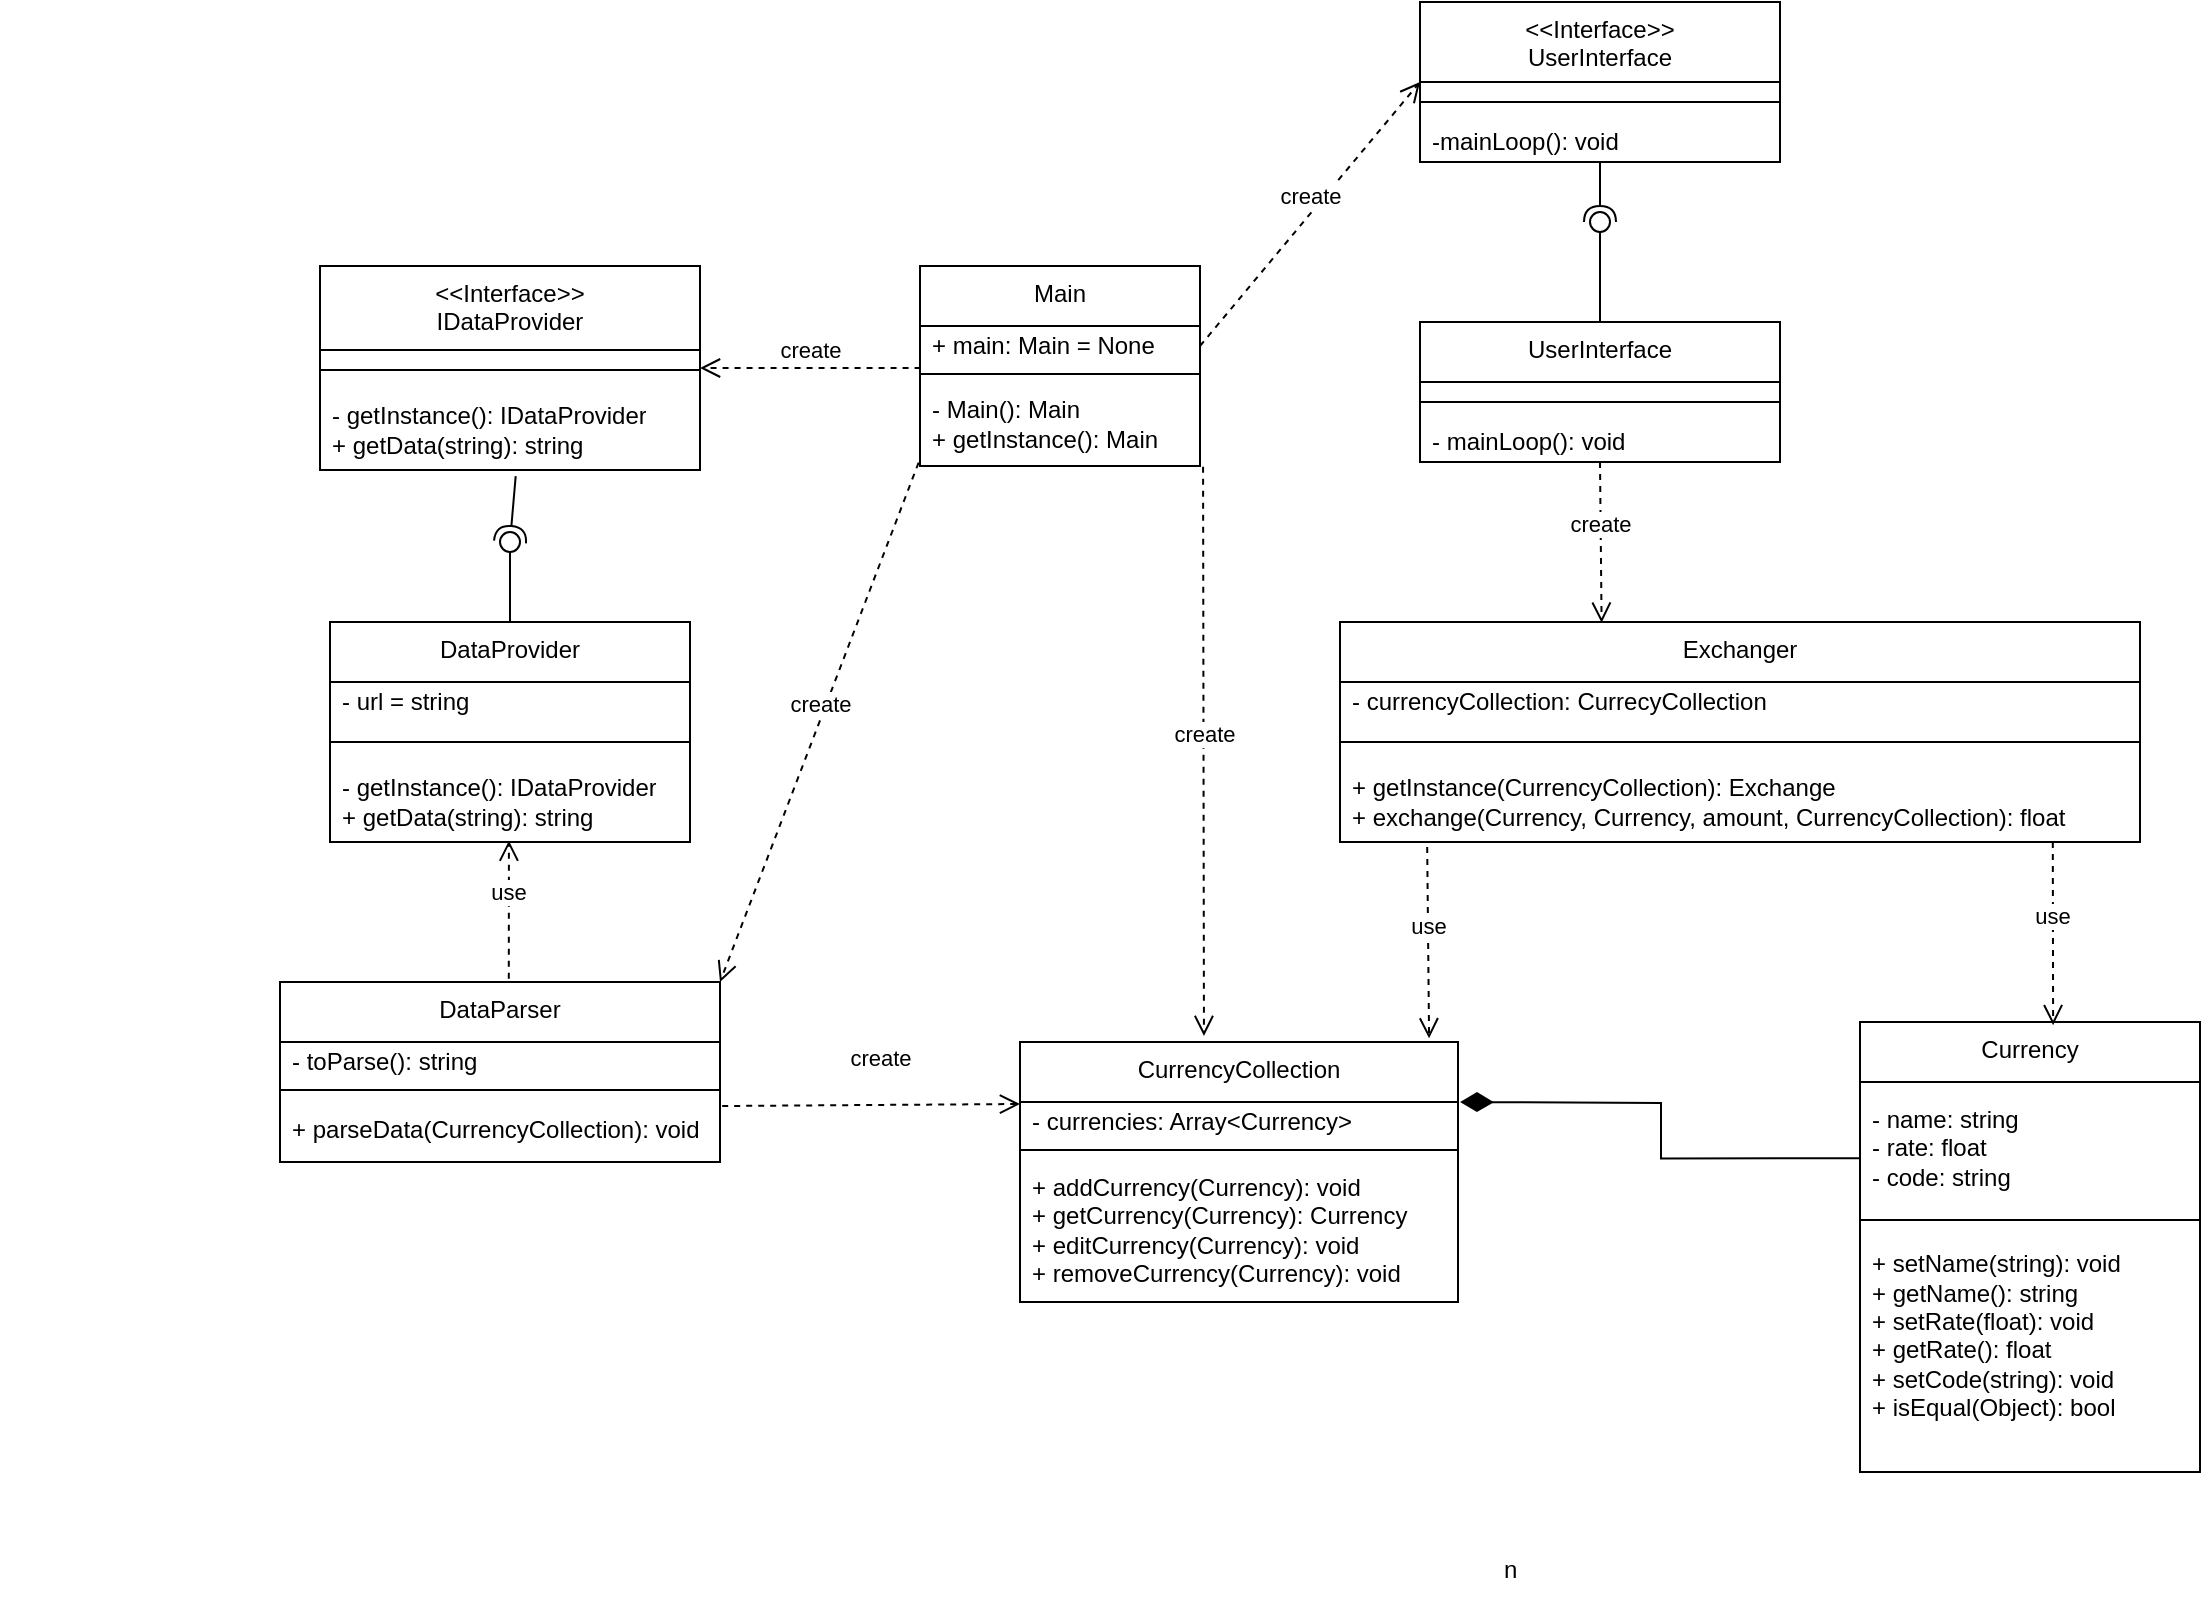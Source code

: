 <mxfile version="24.8.0">
  <diagram name="Strona-1" id="kVUnlJx-WHvOgBzkblsp">
    <mxGraphModel dx="786" dy="725" grid="1" gridSize="10" guides="1" tooltips="1" connect="1" arrows="1" fold="1" page="1" pageScale="1" pageWidth="827" pageHeight="1169" math="0" shadow="0">
      <root>
        <mxCell id="0" />
        <mxCell id="1" parent="0" />
        <mxCell id="31UsZLCRyv14G394blW1-5" value="Currency" style="swimlane;fontStyle=0;align=center;verticalAlign=top;childLayout=stackLayout;horizontal=1;startSize=30;horizontalStack=0;resizeParent=1;resizeParentMax=0;resizeLast=0;collapsible=0;marginBottom=0;html=1;whiteSpace=wrap;" parent="1" vertex="1">
          <mxGeometry x="1830" y="720" width="170" height="225" as="geometry" />
        </mxCell>
        <mxCell id="31UsZLCRyv14G394blW1-6" value="&lt;div&gt;- name: string&lt;/div&gt;&lt;div&gt;- rate: float&lt;br&gt;&lt;/div&gt;- code: string" style="text;html=1;strokeColor=none;fillColor=none;align=left;verticalAlign=middle;spacingLeft=4;spacingRight=4;overflow=hidden;rotatable=0;points=[[0,0.5],[1,0.5]];portConstraint=eastwest;whiteSpace=wrap;" parent="31UsZLCRyv14G394blW1-5" vertex="1">
          <mxGeometry y="30" width="170" height="65" as="geometry" />
        </mxCell>
        <mxCell id="31UsZLCRyv14G394blW1-7" value="" style="line;strokeWidth=1;fillColor=none;align=left;verticalAlign=middle;spacingTop=-1;spacingLeft=3;spacingRight=3;rotatable=0;labelPosition=right;points=[];portConstraint=eastwest;" parent="31UsZLCRyv14G394blW1-5" vertex="1">
          <mxGeometry y="95" width="170" height="8" as="geometry" />
        </mxCell>
        <mxCell id="31UsZLCRyv14G394blW1-8" value="&lt;div&gt;+ setName(string): void&lt;/div&gt;&lt;div&gt;+ getName(): string&lt;/div&gt;&lt;div&gt;+ setRate(float): void&lt;/div&gt;&lt;div&gt;+ getRate(): float&lt;br&gt;&lt;/div&gt;&lt;div&gt;+ setCode(string): void&lt;/div&gt;&lt;div&gt;+ isEqual(Object): bool&lt;br&gt;&lt;/div&gt;&lt;div&gt;&lt;br&gt;&lt;/div&gt;" style="text;html=1;strokeColor=none;fillColor=none;align=left;verticalAlign=middle;spacingLeft=4;spacingRight=4;overflow=hidden;rotatable=0;points=[[0,0.5],[1,0.5]];portConstraint=eastwest;whiteSpace=wrap;" parent="31UsZLCRyv14G394blW1-5" vertex="1">
          <mxGeometry y="103" width="170" height="122" as="geometry" />
        </mxCell>
        <mxCell id="31UsZLCRyv14G394blW1-9" value="DataProvider" style="swimlane;fontStyle=0;align=center;verticalAlign=top;childLayout=stackLayout;horizontal=1;startSize=30;horizontalStack=0;resizeParent=1;resizeParentMax=0;resizeLast=0;collapsible=0;marginBottom=0;html=1;whiteSpace=wrap;" parent="1" vertex="1">
          <mxGeometry x="1065" y="520" width="180" height="110" as="geometry" />
        </mxCell>
        <mxCell id="31UsZLCRyv14G394blW1-10" value="- url = string" style="text;html=1;strokeColor=none;fillColor=none;align=left;verticalAlign=middle;spacingLeft=4;spacingRight=4;overflow=hidden;rotatable=0;points=[[0,0.5],[1,0.5]];portConstraint=eastwest;whiteSpace=wrap;" parent="31UsZLCRyv14G394blW1-9" vertex="1">
          <mxGeometry y="30" width="180" height="20" as="geometry" />
        </mxCell>
        <mxCell id="31UsZLCRyv14G394blW1-11" value="" style="line;strokeWidth=1;fillColor=none;align=left;verticalAlign=middle;spacingTop=-1;spacingLeft=3;spacingRight=3;rotatable=0;labelPosition=right;points=[];portConstraint=eastwest;" parent="31UsZLCRyv14G394blW1-9" vertex="1">
          <mxGeometry y="50" width="180" height="20" as="geometry" />
        </mxCell>
        <mxCell id="31UsZLCRyv14G394blW1-12" value="&lt;div&gt;- getInstance(): IDataProvider&lt;/div&gt;&lt;div&gt;+ getData(string): string&lt;br&gt;&lt;/div&gt;" style="text;html=1;strokeColor=none;fillColor=none;align=left;verticalAlign=middle;spacingLeft=4;spacingRight=4;overflow=hidden;rotatable=0;points=[[0,0.5],[1,0.5]];portConstraint=eastwest;whiteSpace=wrap;" parent="31UsZLCRyv14G394blW1-9" vertex="1">
          <mxGeometry y="70" width="180" height="40" as="geometry" />
        </mxCell>
        <mxCell id="31UsZLCRyv14G394blW1-13" value="Main" style="swimlane;fontStyle=0;align=center;verticalAlign=top;childLayout=stackLayout;horizontal=1;startSize=30;horizontalStack=0;resizeParent=1;resizeParentMax=0;resizeLast=0;collapsible=0;marginBottom=0;html=1;whiteSpace=wrap;" parent="1" vertex="1">
          <mxGeometry x="1360" y="342" width="140" height="100" as="geometry" />
        </mxCell>
        <mxCell id="31UsZLCRyv14G394blW1-14" value="+ main: Main = None" style="text;html=1;strokeColor=none;fillColor=none;align=left;verticalAlign=middle;spacingLeft=4;spacingRight=4;overflow=hidden;rotatable=0;points=[[0,0.5],[1,0.5]];portConstraint=eastwest;whiteSpace=wrap;" parent="31UsZLCRyv14G394blW1-13" vertex="1">
          <mxGeometry y="30" width="140" height="20" as="geometry" />
        </mxCell>
        <mxCell id="31UsZLCRyv14G394blW1-15" value="" style="line;strokeWidth=1;fillColor=none;align=left;verticalAlign=middle;spacingTop=-1;spacingLeft=3;spacingRight=3;rotatable=0;labelPosition=right;points=[];portConstraint=eastwest;" parent="31UsZLCRyv14G394blW1-13" vertex="1">
          <mxGeometry y="50" width="140" height="8" as="geometry" />
        </mxCell>
        <mxCell id="31UsZLCRyv14G394blW1-16" value="&lt;div&gt;- Main(): Main&lt;/div&gt;&lt;div&gt;+ getInstance(): Main&lt;br&gt;&lt;/div&gt;" style="text;html=1;strokeColor=none;fillColor=none;align=left;verticalAlign=middle;spacingLeft=4;spacingRight=4;overflow=hidden;rotatable=0;points=[[0,0.5],[1,0.5]];portConstraint=eastwest;whiteSpace=wrap;" parent="31UsZLCRyv14G394blW1-13" vertex="1">
          <mxGeometry y="58" width="140" height="42" as="geometry" />
        </mxCell>
        <mxCell id="31UsZLCRyv14G394blW1-17" value="CurrencyCollection" style="swimlane;fontStyle=0;align=center;verticalAlign=top;childLayout=stackLayout;horizontal=1;startSize=30;horizontalStack=0;resizeParent=1;resizeParentMax=0;resizeLast=0;collapsible=0;marginBottom=0;html=1;whiteSpace=wrap;" parent="1" vertex="1">
          <mxGeometry x="1410" y="730" width="219" height="130" as="geometry" />
        </mxCell>
        <mxCell id="31UsZLCRyv14G394blW1-18" value="- currencies: Array&amp;lt;Currency&amp;gt;" style="text;html=1;strokeColor=none;fillColor=none;align=left;verticalAlign=middle;spacingLeft=4;spacingRight=4;overflow=hidden;rotatable=0;points=[[0,0.5],[1,0.5]];portConstraint=eastwest;whiteSpace=wrap;" parent="31UsZLCRyv14G394blW1-17" vertex="1">
          <mxGeometry y="30" width="219" height="20" as="geometry" />
        </mxCell>
        <mxCell id="31UsZLCRyv14G394blW1-19" value="" style="line;strokeWidth=1;fillColor=none;align=left;verticalAlign=middle;spacingTop=-1;spacingLeft=3;spacingRight=3;rotatable=0;labelPosition=right;points=[];portConstraint=eastwest;" parent="31UsZLCRyv14G394blW1-17" vertex="1">
          <mxGeometry y="50" width="219" height="8" as="geometry" />
        </mxCell>
        <mxCell id="31UsZLCRyv14G394blW1-20" value="&lt;div&gt;+ addCurrency(Currency): void&lt;br&gt;&lt;/div&gt;&lt;div&gt;+ getCurrency(Currency): Currency&lt;br&gt;&lt;/div&gt;&lt;div&gt;+ editCurrency(Currency): void&lt;br&gt;&lt;/div&gt;&lt;div&gt;+ removeCurrency(Currency): void&lt;br&gt;&lt;/div&gt;" style="text;html=1;strokeColor=none;fillColor=none;align=left;verticalAlign=middle;spacingLeft=4;spacingRight=4;overflow=hidden;rotatable=0;points=[[0,0.5],[1,0.5]];portConstraint=eastwest;whiteSpace=wrap;" parent="31UsZLCRyv14G394blW1-17" vertex="1">
          <mxGeometry y="58" width="219" height="72" as="geometry" />
        </mxCell>
        <mxCell id="31UsZLCRyv14G394blW1-21" value="DataParser" style="swimlane;fontStyle=0;align=center;verticalAlign=top;childLayout=stackLayout;horizontal=1;startSize=30;horizontalStack=0;resizeParent=1;resizeParentMax=0;resizeLast=0;collapsible=0;marginBottom=0;html=1;whiteSpace=wrap;" parent="1" vertex="1">
          <mxGeometry x="1040" y="700" width="220" height="90" as="geometry" />
        </mxCell>
        <mxCell id="31UsZLCRyv14G394blW1-22" value="- toParse(): string" style="text;html=1;strokeColor=none;fillColor=none;align=left;verticalAlign=middle;spacingLeft=4;spacingRight=4;overflow=hidden;rotatable=0;points=[[0,0.5],[1,0.5]];portConstraint=eastwest;whiteSpace=wrap;" parent="31UsZLCRyv14G394blW1-21" vertex="1">
          <mxGeometry y="30" width="220" height="20" as="geometry" />
        </mxCell>
        <mxCell id="31UsZLCRyv14G394blW1-23" value="" style="line;strokeWidth=1;fillColor=none;align=left;verticalAlign=middle;spacingTop=-1;spacingLeft=3;spacingRight=3;rotatable=0;labelPosition=right;points=[];portConstraint=eastwest;" parent="31UsZLCRyv14G394blW1-21" vertex="1">
          <mxGeometry y="50" width="220" height="8" as="geometry" />
        </mxCell>
        <mxCell id="31UsZLCRyv14G394blW1-24" value="+ parseData(CurrencyCollection): void" style="text;html=1;strokeColor=none;fillColor=none;align=left;verticalAlign=middle;spacingLeft=4;spacingRight=4;overflow=hidden;rotatable=0;points=[[0,0.5],[1,0.5]];portConstraint=eastwest;whiteSpace=wrap;" parent="31UsZLCRyv14G394blW1-21" vertex="1">
          <mxGeometry y="58" width="220" height="32" as="geometry" />
        </mxCell>
        <mxCell id="31UsZLCRyv14G394blW1-25" value="Exchanger" style="swimlane;fontStyle=0;align=center;verticalAlign=top;childLayout=stackLayout;horizontal=1;startSize=30;horizontalStack=0;resizeParent=1;resizeParentMax=0;resizeLast=0;collapsible=0;marginBottom=0;html=1;whiteSpace=wrap;" parent="1" vertex="1">
          <mxGeometry x="1570" y="520" width="400" height="110" as="geometry" />
        </mxCell>
        <mxCell id="31UsZLCRyv14G394blW1-26" value="- currencyCollection: CurrecyCollection" style="text;html=1;strokeColor=none;fillColor=none;align=left;verticalAlign=middle;spacingLeft=4;spacingRight=4;overflow=hidden;rotatable=0;points=[[0,0.5],[1,0.5]];portConstraint=eastwest;whiteSpace=wrap;" parent="31UsZLCRyv14G394blW1-25" vertex="1">
          <mxGeometry y="30" width="400" height="20" as="geometry" />
        </mxCell>
        <mxCell id="31UsZLCRyv14G394blW1-27" value="" style="line;strokeWidth=1;fillColor=none;align=left;verticalAlign=middle;spacingTop=-1;spacingLeft=3;spacingRight=3;rotatable=0;labelPosition=right;points=[];portConstraint=eastwest;" parent="31UsZLCRyv14G394blW1-25" vertex="1">
          <mxGeometry y="50" width="400" height="20" as="geometry" />
        </mxCell>
        <mxCell id="31UsZLCRyv14G394blW1-28" value="&lt;div&gt;+ getInstance(CurrencyCollection): Exchange&lt;/div&gt;&lt;div&gt;+ exchange(Currency, Currency, amount, CurrencyCollection): float&lt;br&gt;&lt;/div&gt;" style="text;html=1;strokeColor=none;fillColor=none;align=left;verticalAlign=middle;spacingLeft=4;spacingRight=4;overflow=hidden;rotatable=0;points=[[0,0.5],[1,0.5]];portConstraint=eastwest;whiteSpace=wrap;" parent="31UsZLCRyv14G394blW1-25" vertex="1">
          <mxGeometry y="70" width="400" height="40" as="geometry" />
        </mxCell>
        <mxCell id="31UsZLCRyv14G394blW1-29" value="use" style="html=1;verticalAlign=bottom;endArrow=open;dashed=1;endSize=8;curved=0;rounded=0;exitX=0.52;exitY=-0.018;exitDx=0;exitDy=0;entryX=0.497;entryY=0.983;entryDx=0;entryDy=0;entryPerimeter=0;exitPerimeter=0;" parent="1" source="31UsZLCRyv14G394blW1-21" target="31UsZLCRyv14G394blW1-12" edge="1">
          <mxGeometry relative="1" as="geometry">
            <mxPoint x="1120" y="630" as="sourcePoint" />
            <mxPoint x="1040" y="450" as="targetPoint" />
          </mxGeometry>
        </mxCell>
        <mxCell id="31UsZLCRyv14G394blW1-30" value="&lt;div&gt;create&lt;/div&gt;&lt;div&gt;&lt;br&gt;&lt;/div&gt;" style="html=1;verticalAlign=bottom;endArrow=open;dashed=1;endSize=8;curved=0;rounded=0;entryX=0;entryY=0.05;entryDx=0;entryDy=0;exitX=1.005;exitY=0.125;exitDx=0;exitDy=0;entryPerimeter=0;exitPerimeter=0;" parent="1" source="31UsZLCRyv14G394blW1-24" target="31UsZLCRyv14G394blW1-18" edge="1">
          <mxGeometry x="0.06" y="1" relative="1" as="geometry">
            <mxPoint x="1120" y="630" as="sourcePoint" />
            <mxPoint x="1280" y="880" as="targetPoint" />
            <mxPoint as="offset" />
          </mxGeometry>
        </mxCell>
        <mxCell id="31UsZLCRyv14G394blW1-32" value="" style="endArrow=none;html=1;endSize=12;startArrow=diamondThin;startSize=14;startFill=1;edgeStyle=orthogonalEdgeStyle;align=left;verticalAlign=bottom;rounded=0;endFill=0;entryX=0.001;entryY=0.587;entryDx=0;entryDy=0;entryPerimeter=0;" parent="1" target="31UsZLCRyv14G394blW1-6" edge="1">
          <mxGeometry x="-0.149" y="15" relative="1" as="geometry">
            <mxPoint x="1630" y="760" as="sourcePoint" />
            <mxPoint x="1650" y="980" as="targetPoint" />
            <mxPoint as="offset" />
          </mxGeometry>
        </mxCell>
        <mxCell id="31UsZLCRyv14G394blW1-34" value="use" style="html=1;verticalAlign=bottom;endArrow=open;dashed=1;endSize=8;curved=0;rounded=0;exitX=0.891;exitY=1;exitDx=0;exitDy=0;entryX=0.568;entryY=0.007;entryDx=0;entryDy=0;exitPerimeter=0;entryPerimeter=0;" parent="1" source="31UsZLCRyv14G394blW1-28" target="31UsZLCRyv14G394blW1-5" edge="1">
          <mxGeometry relative="1" as="geometry">
            <mxPoint x="1130" y="840" as="sourcePoint" />
            <mxPoint x="1480" y="840" as="targetPoint" />
          </mxGeometry>
        </mxCell>
        <mxCell id="31UsZLCRyv14G394blW1-35" value="&amp;lt;&amp;lt;Interface&amp;gt;&amp;gt;&lt;br&gt;&lt;div&gt;IDataProvider&lt;/div&gt;" style="swimlane;fontStyle=0;align=center;verticalAlign=top;childLayout=stackLayout;horizontal=1;startSize=42;horizontalStack=0;resizeParent=1;resizeParentMax=0;resizeLast=0;collapsible=0;marginBottom=0;html=1;whiteSpace=wrap;" parent="1" vertex="1">
          <mxGeometry x="1060" y="342" width="190" height="102" as="geometry" />
        </mxCell>
        <mxCell id="31UsZLCRyv14G394blW1-36" value="" style="line;strokeWidth=1;fillColor=none;align=left;verticalAlign=middle;spacingTop=-1;spacingLeft=3;spacingRight=3;rotatable=0;labelPosition=right;points=[];portConstraint=eastwest;" parent="31UsZLCRyv14G394blW1-35" vertex="1">
          <mxGeometry y="42" width="190" height="20" as="geometry" />
        </mxCell>
        <mxCell id="31UsZLCRyv14G394blW1-51" value="&lt;div&gt;- getInstance(): IDataProvider&lt;/div&gt;&lt;div&gt;+ getData(string): string&lt;br&gt;&lt;/div&gt;" style="text;html=1;strokeColor=none;fillColor=none;align=left;verticalAlign=middle;spacingLeft=4;spacingRight=4;overflow=hidden;rotatable=0;points=[[0,0.5],[1,0.5]];portConstraint=eastwest;whiteSpace=wrap;" parent="31UsZLCRyv14G394blW1-35" vertex="1">
          <mxGeometry y="62" width="190" height="40" as="geometry" />
        </mxCell>
        <mxCell id="31UsZLCRyv14G394blW1-37" value="UserInterface" style="swimlane;fontStyle=0;align=center;verticalAlign=top;childLayout=stackLayout;horizontal=1;startSize=30;horizontalStack=0;resizeParent=1;resizeParentMax=0;resizeLast=0;collapsible=0;marginBottom=0;html=1;whiteSpace=wrap;" parent="1" vertex="1">
          <mxGeometry x="1610" y="370" width="180" height="70" as="geometry" />
        </mxCell>
        <mxCell id="31UsZLCRyv14G394blW1-38" value="" style="line;strokeWidth=1;fillColor=none;align=left;verticalAlign=middle;spacingTop=-1;spacingLeft=3;spacingRight=3;rotatable=0;labelPosition=right;points=[];portConstraint=eastwest;" parent="31UsZLCRyv14G394blW1-37" vertex="1">
          <mxGeometry y="30" width="180" height="20" as="geometry" />
        </mxCell>
        <mxCell id="31UsZLCRyv14G394blW1-49" value="&lt;div&gt;- mainLoop(): void&lt;/div&gt;" style="text;html=1;strokeColor=none;fillColor=none;align=left;verticalAlign=middle;spacingLeft=4;spacingRight=4;overflow=hidden;rotatable=0;points=[[0,0.5],[1,0.5]];portConstraint=eastwest;whiteSpace=wrap;" parent="31UsZLCRyv14G394blW1-37" vertex="1">
          <mxGeometry y="50" width="180" height="20" as="geometry" />
        </mxCell>
        <mxCell id="31UsZLCRyv14G394blW1-39" value="" style="rounded=0;orthogonalLoop=1;jettySize=auto;html=1;endArrow=halfCircle;endFill=0;endSize=6;strokeWidth=1;sketch=0;exitX=0.515;exitY=1.077;exitDx=0;exitDy=0;exitPerimeter=0;" parent="1" source="31UsZLCRyv14G394blW1-51" edge="1">
          <mxGeometry relative="1" as="geometry">
            <mxPoint x="890" y="390" as="sourcePoint" />
            <mxPoint x="1155" y="480" as="targetPoint" />
          </mxGeometry>
        </mxCell>
        <mxCell id="31UsZLCRyv14G394blW1-40" value="" style="rounded=0;orthogonalLoop=1;jettySize=auto;html=1;endArrow=oval;endFill=0;sketch=0;sourcePerimeterSpacing=0;targetPerimeterSpacing=0;endSize=10;exitX=0.5;exitY=0;exitDx=0;exitDy=0;" parent="1" source="31UsZLCRyv14G394blW1-9" edge="1">
          <mxGeometry relative="1" as="geometry">
            <mxPoint x="980" y="433" as="sourcePoint" />
            <mxPoint x="1155" y="480" as="targetPoint" />
            <Array as="points" />
          </mxGeometry>
        </mxCell>
        <mxCell id="31UsZLCRyv14G394blW1-41" value="" style="ellipse;whiteSpace=wrap;html=1;align=center;aspect=fixed;fillColor=none;strokeColor=none;resizable=0;perimeter=centerPerimeter;rotatable=0;allowArrows=0;points=[];outlineConnect=1;" parent="1" vertex="1">
          <mxGeometry x="900" y="360" width="10" height="10" as="geometry" />
        </mxCell>
        <mxCell id="31UsZLCRyv14G394blW1-42" value="&amp;lt;&amp;lt;Interface&amp;gt;&amp;gt;&lt;br&gt;&lt;div&gt;UserInterface&lt;/div&gt;" style="swimlane;fontStyle=0;align=center;verticalAlign=top;childLayout=stackLayout;horizontal=1;startSize=40;horizontalStack=0;resizeParent=1;resizeParentMax=0;resizeLast=0;collapsible=0;marginBottom=0;html=1;whiteSpace=wrap;" parent="1" vertex="1">
          <mxGeometry x="1610" y="210" width="180" height="80" as="geometry" />
        </mxCell>
        <mxCell id="31UsZLCRyv14G394blW1-43" value="" style="line;strokeWidth=1;fillColor=none;align=left;verticalAlign=middle;spacingTop=-1;spacingLeft=3;spacingRight=3;rotatable=0;labelPosition=right;points=[];portConstraint=eastwest;" parent="31UsZLCRyv14G394blW1-42" vertex="1">
          <mxGeometry y="40" width="180" height="20" as="geometry" />
        </mxCell>
        <mxCell id="31UsZLCRyv14G394blW1-52" value="-mainLoop(): void" style="text;html=1;strokeColor=none;fillColor=none;align=left;verticalAlign=middle;spacingLeft=4;spacingRight=4;overflow=hidden;rotatable=0;points=[[0,0.5],[1,0.5]];portConstraint=eastwest;whiteSpace=wrap;" parent="31UsZLCRyv14G394blW1-42" vertex="1">
          <mxGeometry y="60" width="180" height="20" as="geometry" />
        </mxCell>
        <mxCell id="31UsZLCRyv14G394blW1-44" value="" style="rounded=0;orthogonalLoop=1;jettySize=auto;html=1;endArrow=halfCircle;endFill=0;endSize=6;strokeWidth=1;sketch=0;exitX=0.5;exitY=1;exitDx=0;exitDy=0;" parent="1" source="31UsZLCRyv14G394blW1-42" edge="1">
          <mxGeometry relative="1" as="geometry">
            <mxPoint x="1730.0" y="450.0" as="sourcePoint" />
            <mxPoint x="1700" y="320" as="targetPoint" />
          </mxGeometry>
        </mxCell>
        <mxCell id="31UsZLCRyv14G394blW1-45" value="" style="rounded=0;orthogonalLoop=1;jettySize=auto;html=1;endArrow=oval;endFill=0;sketch=0;sourcePerimeterSpacing=0;targetPerimeterSpacing=0;endSize=10;exitX=0.5;exitY=0;exitDx=0;exitDy=0;" parent="1" source="31UsZLCRyv14G394blW1-37" edge="1">
          <mxGeometry relative="1" as="geometry">
            <mxPoint x="1460" y="415" as="sourcePoint" />
            <mxPoint x="1700" y="320" as="targetPoint" />
          </mxGeometry>
        </mxCell>
        <mxCell id="31UsZLCRyv14G394blW1-46" value="" style="ellipse;whiteSpace=wrap;html=1;align=center;aspect=fixed;fillColor=none;strokeColor=none;resizable=0;perimeter=centerPerimeter;rotatable=0;allowArrows=0;points=[];outlineConnect=1;" parent="1" vertex="1">
          <mxGeometry x="1760" y="410" width="10" height="10" as="geometry" />
        </mxCell>
        <mxCell id="31UsZLCRyv14G394blW1-47" value="create" style="html=1;verticalAlign=bottom;endArrow=open;dashed=1;endSize=8;curved=0;rounded=0;exitX=1;exitY=0.5;exitDx=0;exitDy=0;entryX=0;entryY=0.5;entryDx=0;entryDy=0;" parent="1" source="31UsZLCRyv14G394blW1-14" target="31UsZLCRyv14G394blW1-42" edge="1">
          <mxGeometry relative="1" as="geometry">
            <mxPoint x="1180" y="852" as="sourcePoint" />
            <mxPoint x="1660" y="370" as="targetPoint" />
          </mxGeometry>
        </mxCell>
        <mxCell id="31UsZLCRyv14G394blW1-48" value="create" style="html=1;verticalAlign=bottom;endArrow=open;dashed=1;endSize=8;curved=0;rounded=0;entryX=0.327;entryY=0.003;entryDx=0;entryDy=0;exitX=0.5;exitY=1;exitDx=0;exitDy=0;entryPerimeter=0;" parent="1" source="31UsZLCRyv14G394blW1-37" target="31UsZLCRyv14G394blW1-25" edge="1">
          <mxGeometry relative="1" as="geometry">
            <mxPoint x="1561" y="667" as="sourcePoint" />
            <mxPoint x="1505" y="618" as="targetPoint" />
          </mxGeometry>
        </mxCell>
        <mxCell id="31UsZLCRyv14G394blW1-50" value="create" style="html=1;verticalAlign=bottom;endArrow=open;dashed=1;endSize=8;curved=0;rounded=0;entryX=1;entryY=0;entryDx=0;entryDy=0;exitX=-0.005;exitY=0.96;exitDx=0;exitDy=0;exitPerimeter=0;" parent="1" source="31UsZLCRyv14G394blW1-16" target="31UsZLCRyv14G394blW1-21" edge="1">
          <mxGeometry relative="1" as="geometry">
            <mxPoint x="1480" y="390" as="sourcePoint" />
            <mxPoint x="1570" y="513" as="targetPoint" />
          </mxGeometry>
        </mxCell>
        <mxCell id="31UsZLCRyv14G394blW1-54" value="create" style="html=1;verticalAlign=bottom;endArrow=open;dashed=1;endSize=8;curved=0;rounded=0;entryX=1;entryY=0.5;entryDx=0;entryDy=0;exitX=0.002;exitY=0.125;exitDx=0;exitDy=0;exitPerimeter=0;" parent="1" source="31UsZLCRyv14G394blW1-15" target="31UsZLCRyv14G394blW1-35" edge="1">
          <mxGeometry relative="1" as="geometry">
            <mxPoint x="1341" y="397" as="sourcePoint" />
            <mxPoint x="1200" y="481" as="targetPoint" />
          </mxGeometry>
        </mxCell>
        <mxCell id="31UsZLCRyv14G394blW1-55" value="create" style="html=1;verticalAlign=bottom;endArrow=open;dashed=1;endSize=8;curved=0;rounded=0;entryX=0.42;entryY=-0.023;entryDx=0;entryDy=0;exitX=1.011;exitY=1.01;exitDx=0;exitDy=0;exitPerimeter=0;entryPerimeter=0;" parent="1" source="31UsZLCRyv14G394blW1-16" target="31UsZLCRyv14G394blW1-17" edge="1">
          <mxGeometry relative="1" as="geometry">
            <mxPoint x="1390" y="440" as="sourcePoint" />
            <mxPoint x="1210" y="491" as="targetPoint" />
          </mxGeometry>
        </mxCell>
        <mxCell id="31UsZLCRyv14G394blW1-60" value="n" style="text;whiteSpace=wrap;html=1;" parent="1" vertex="1">
          <mxGeometry x="1650" y="980" width="40" height="40" as="geometry" />
        </mxCell>
        <mxCell id="xuZa5Zepq1M0sjtqaiKa-1" value="use" style="html=1;verticalAlign=bottom;endArrow=open;dashed=1;endSize=8;curved=0;rounded=0;exitX=0.109;exitY=1.063;exitDx=0;exitDy=0;exitPerimeter=0;entryX=0.934;entryY=-0.014;entryDx=0;entryDy=0;entryPerimeter=0;" edge="1" parent="1" source="31UsZLCRyv14G394blW1-28" target="31UsZLCRyv14G394blW1-17">
          <mxGeometry relative="1" as="geometry">
            <mxPoint x="1769" y="772" as="sourcePoint" />
            <mxPoint x="1629" y="730" as="targetPoint" />
          </mxGeometry>
        </mxCell>
      </root>
    </mxGraphModel>
  </diagram>
</mxfile>
